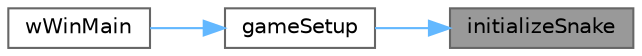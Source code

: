 digraph "initializeSnake"
{
 // LATEX_PDF_SIZE
  bgcolor="transparent";
  edge [fontname=Helvetica,fontsize=10,labelfontname=Helvetica,labelfontsize=10];
  node [fontname=Helvetica,fontsize=10,shape=box,height=0.2,width=0.4];
  rankdir="RL";
  Node1 [id="Node000001",label="initializeSnake",height=0.2,width=0.4,color="gray40", fillcolor="grey60", style="filled", fontcolor="black",tooltip="Initializes the snake at its starting position on the game board."];
  Node1 -> Node2 [id="edge1_Node000001_Node000002",dir="back",color="steelblue1",style="solid",tooltip=" "];
  Node2 [id="Node000002",label="gameSetup",height=0.2,width=0.4,color="grey40", fillcolor="white", style="filled",URL="$game_8h.html#a82d6d2d5779ccb132c5ad221d0b1dc03",tooltip="Performs full game setup by initializing all core systems."];
  Node2 -> Node3 [id="edge2_Node000002_Node000003",dir="back",color="steelblue1",style="solid",tooltip=" "];
  Node3 [id="Node000003",label="wWinMain",height=0.2,width=0.4,color="grey40", fillcolor="white", style="filled",URL="$snake_8c.html#ae8c2438b496ad32454f200f3b5b28053",tooltip="The Win32 application entry point for the Snake game."];
}
